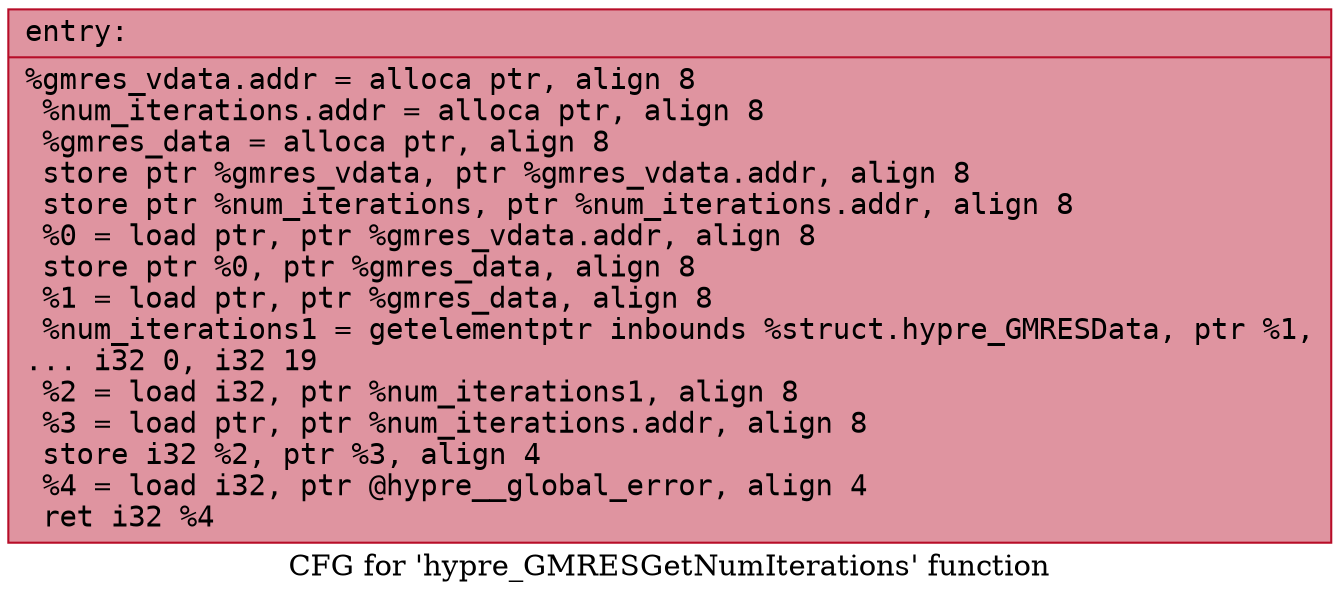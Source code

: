 digraph "CFG for 'hypre_GMRESGetNumIterations' function" {
	label="CFG for 'hypre_GMRESGetNumIterations' function";

	Node0x56458ac2a600 [shape=record,color="#b70d28ff", style=filled, fillcolor="#b70d2870" fontname="Courier",label="{entry:\l|  %gmres_vdata.addr = alloca ptr, align 8\l  %num_iterations.addr = alloca ptr, align 8\l  %gmres_data = alloca ptr, align 8\l  store ptr %gmres_vdata, ptr %gmres_vdata.addr, align 8\l  store ptr %num_iterations, ptr %num_iterations.addr, align 8\l  %0 = load ptr, ptr %gmres_vdata.addr, align 8\l  store ptr %0, ptr %gmres_data, align 8\l  %1 = load ptr, ptr %gmres_data, align 8\l  %num_iterations1 = getelementptr inbounds %struct.hypre_GMRESData, ptr %1,\l... i32 0, i32 19\l  %2 = load i32, ptr %num_iterations1, align 8\l  %3 = load ptr, ptr %num_iterations.addr, align 8\l  store i32 %2, ptr %3, align 4\l  %4 = load i32, ptr @hypre__global_error, align 4\l  ret i32 %4\l}"];
}
